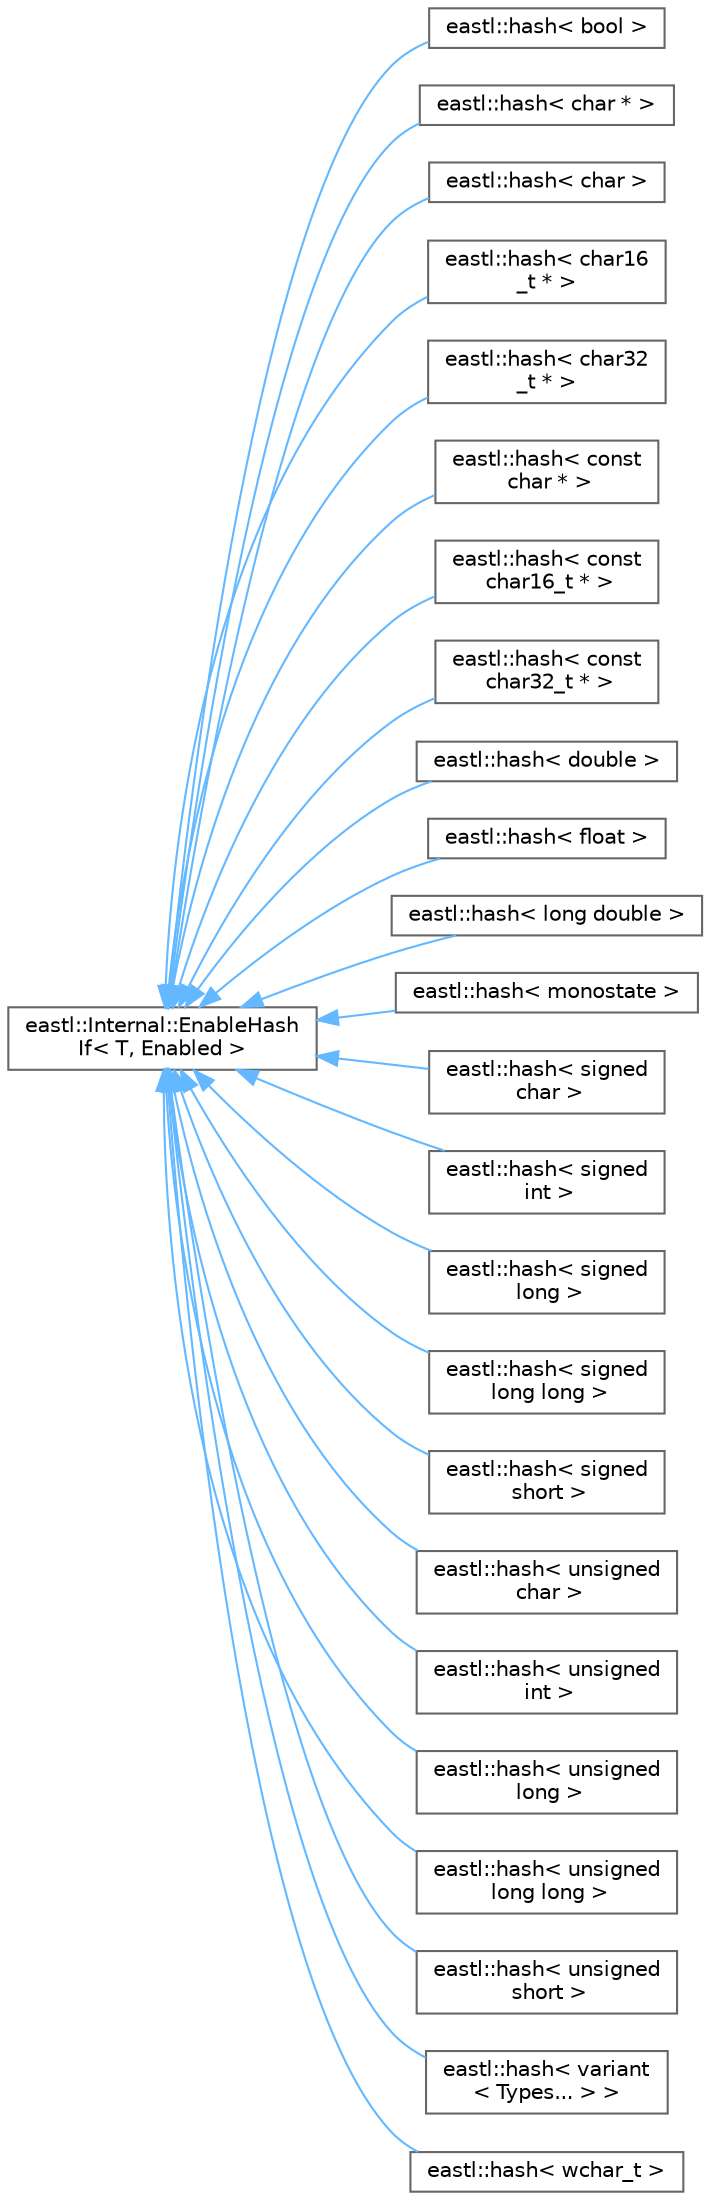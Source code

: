 digraph "类继承关系图"
{
 // LATEX_PDF_SIZE
  bgcolor="transparent";
  edge [fontname=Helvetica,fontsize=10,labelfontname=Helvetica,labelfontsize=10];
  node [fontname=Helvetica,fontsize=10,shape=box,height=0.2,width=0.4];
  rankdir="LR";
  Node0 [id="Node000000",label="eastl::Internal::EnableHash\lIf\< T, Enabled \>",height=0.2,width=0.4,color="grey40", fillcolor="white", style="filled",URL="$structeastl_1_1_internal_1_1_enable_hash_if.html",tooltip=" "];
  Node0 -> Node1 [id="edge831_Node000000_Node000001",dir="back",color="steelblue1",style="solid",tooltip=" "];
  Node1 [id="Node000001",label="eastl::hash\< bool \>",height=0.2,width=0.4,color="grey40", fillcolor="white", style="filled",URL="$structeastl_1_1hash_3_01bool_01_4.html",tooltip=" "];
  Node0 -> Node2 [id="edge832_Node000000_Node000002",dir="back",color="steelblue1",style="solid",tooltip=" "];
  Node2 [id="Node000002",label="eastl::hash\< char * \>",height=0.2,width=0.4,color="grey40", fillcolor="white", style="filled",URL="$structeastl_1_1hash_3_01char_01_5_01_4.html",tooltip=" "];
  Node0 -> Node3 [id="edge833_Node000000_Node000003",dir="back",color="steelblue1",style="solid",tooltip=" "];
  Node3 [id="Node000003",label="eastl::hash\< char \>",height=0.2,width=0.4,color="grey40", fillcolor="white", style="filled",URL="$structeastl_1_1hash_3_01char_01_4.html",tooltip=" "];
  Node0 -> Node4 [id="edge834_Node000000_Node000004",dir="back",color="steelblue1",style="solid",tooltip=" "];
  Node4 [id="Node000004",label="eastl::hash\< char16\l_t * \>",height=0.2,width=0.4,color="grey40", fillcolor="white", style="filled",URL="$structeastl_1_1hash_3_01char16__t_01_5_01_4.html",tooltip=" "];
  Node0 -> Node5 [id="edge835_Node000000_Node000005",dir="back",color="steelblue1",style="solid",tooltip=" "];
  Node5 [id="Node000005",label="eastl::hash\< char32\l_t * \>",height=0.2,width=0.4,color="grey40", fillcolor="white", style="filled",URL="$structeastl_1_1hash_3_01char32__t_01_5_01_4.html",tooltip=" "];
  Node0 -> Node6 [id="edge836_Node000000_Node000006",dir="back",color="steelblue1",style="solid",tooltip=" "];
  Node6 [id="Node000006",label="eastl::hash\< const\l char * \>",height=0.2,width=0.4,color="grey40", fillcolor="white", style="filled",URL="$structeastl_1_1hash_3_01const_01char_01_5_01_4.html",tooltip=" "];
  Node0 -> Node7 [id="edge837_Node000000_Node000007",dir="back",color="steelblue1",style="solid",tooltip=" "];
  Node7 [id="Node000007",label="eastl::hash\< const\l char16_t * \>",height=0.2,width=0.4,color="grey40", fillcolor="white", style="filled",URL="$structeastl_1_1hash_3_01const_01char16__t_01_5_01_4.html",tooltip=" "];
  Node0 -> Node8 [id="edge838_Node000000_Node000008",dir="back",color="steelblue1",style="solid",tooltip=" "];
  Node8 [id="Node000008",label="eastl::hash\< const\l char32_t * \>",height=0.2,width=0.4,color="grey40", fillcolor="white", style="filled",URL="$structeastl_1_1hash_3_01const_01char32__t_01_5_01_4.html",tooltip=" "];
  Node0 -> Node9 [id="edge839_Node000000_Node000009",dir="back",color="steelblue1",style="solid",tooltip=" "];
  Node9 [id="Node000009",label="eastl::hash\< double \>",height=0.2,width=0.4,color="grey40", fillcolor="white", style="filled",URL="$structeastl_1_1hash_3_01double_01_4.html",tooltip=" "];
  Node0 -> Node10 [id="edge840_Node000000_Node000010",dir="back",color="steelblue1",style="solid",tooltip=" "];
  Node10 [id="Node000010",label="eastl::hash\< float \>",height=0.2,width=0.4,color="grey40", fillcolor="white", style="filled",URL="$structeastl_1_1hash_3_01float_01_4.html",tooltip=" "];
  Node0 -> Node11 [id="edge841_Node000000_Node000011",dir="back",color="steelblue1",style="solid",tooltip=" "];
  Node11 [id="Node000011",label="eastl::hash\< long double \>",height=0.2,width=0.4,color="grey40", fillcolor="white", style="filled",URL="$structeastl_1_1hash_3_01long_01double_01_4.html",tooltip=" "];
  Node0 -> Node12 [id="edge842_Node000000_Node000012",dir="back",color="steelblue1",style="solid",tooltip=" "];
  Node12 [id="Node000012",label="eastl::hash\< monostate \>",height=0.2,width=0.4,color="grey40", fillcolor="white", style="filled",URL="$structeastl_1_1hash_3_01monostate_01_4.html",tooltip=" "];
  Node0 -> Node13 [id="edge843_Node000000_Node000013",dir="back",color="steelblue1",style="solid",tooltip=" "];
  Node13 [id="Node000013",label="eastl::hash\< signed\l char \>",height=0.2,width=0.4,color="grey40", fillcolor="white", style="filled",URL="$structeastl_1_1hash_3_01signed_01char_01_4.html",tooltip=" "];
  Node0 -> Node14 [id="edge844_Node000000_Node000014",dir="back",color="steelblue1",style="solid",tooltip=" "];
  Node14 [id="Node000014",label="eastl::hash\< signed\l int \>",height=0.2,width=0.4,color="grey40", fillcolor="white", style="filled",URL="$structeastl_1_1hash_3_01signed_01int_01_4.html",tooltip=" "];
  Node0 -> Node15 [id="edge845_Node000000_Node000015",dir="back",color="steelblue1",style="solid",tooltip=" "];
  Node15 [id="Node000015",label="eastl::hash\< signed\l long \>",height=0.2,width=0.4,color="grey40", fillcolor="white", style="filled",URL="$structeastl_1_1hash_3_01signed_01long_01_4.html",tooltip=" "];
  Node0 -> Node16 [id="edge846_Node000000_Node000016",dir="back",color="steelblue1",style="solid",tooltip=" "];
  Node16 [id="Node000016",label="eastl::hash\< signed\l long long \>",height=0.2,width=0.4,color="grey40", fillcolor="white", style="filled",URL="$structeastl_1_1hash_3_01signed_01long_01long_01_4.html",tooltip=" "];
  Node0 -> Node17 [id="edge847_Node000000_Node000017",dir="back",color="steelblue1",style="solid",tooltip=" "];
  Node17 [id="Node000017",label="eastl::hash\< signed\l short \>",height=0.2,width=0.4,color="grey40", fillcolor="white", style="filled",URL="$structeastl_1_1hash_3_01signed_01short_01_4.html",tooltip=" "];
  Node0 -> Node18 [id="edge848_Node000000_Node000018",dir="back",color="steelblue1",style="solid",tooltip=" "];
  Node18 [id="Node000018",label="eastl::hash\< unsigned\l char \>",height=0.2,width=0.4,color="grey40", fillcolor="white", style="filled",URL="$structeastl_1_1hash_3_01unsigned_01char_01_4.html",tooltip=" "];
  Node0 -> Node19 [id="edge849_Node000000_Node000019",dir="back",color="steelblue1",style="solid",tooltip=" "];
  Node19 [id="Node000019",label="eastl::hash\< unsigned\l int \>",height=0.2,width=0.4,color="grey40", fillcolor="white", style="filled",URL="$structeastl_1_1hash_3_01unsigned_01int_01_4.html",tooltip=" "];
  Node0 -> Node20 [id="edge850_Node000000_Node000020",dir="back",color="steelblue1",style="solid",tooltip=" "];
  Node20 [id="Node000020",label="eastl::hash\< unsigned\l long \>",height=0.2,width=0.4,color="grey40", fillcolor="white", style="filled",URL="$structeastl_1_1hash_3_01unsigned_01long_01_4.html",tooltip=" "];
  Node0 -> Node21 [id="edge851_Node000000_Node000021",dir="back",color="steelblue1",style="solid",tooltip=" "];
  Node21 [id="Node000021",label="eastl::hash\< unsigned\l long long \>",height=0.2,width=0.4,color="grey40", fillcolor="white", style="filled",URL="$structeastl_1_1hash_3_01unsigned_01long_01long_01_4.html",tooltip=" "];
  Node0 -> Node22 [id="edge852_Node000000_Node000022",dir="back",color="steelblue1",style="solid",tooltip=" "];
  Node22 [id="Node000022",label="eastl::hash\< unsigned\l short \>",height=0.2,width=0.4,color="grey40", fillcolor="white", style="filled",URL="$structeastl_1_1hash_3_01unsigned_01short_01_4.html",tooltip=" "];
  Node0 -> Node23 [id="edge853_Node000000_Node000023",dir="back",color="steelblue1",style="solid",tooltip=" "];
  Node23 [id="Node000023",label="eastl::hash\< variant\l\< Types... \> \>",height=0.2,width=0.4,color="grey40", fillcolor="white", style="filled",URL="$structeastl_1_1hash_3_01variant_3_01_types_8_8_8_01_4_01_4.html",tooltip=" "];
  Node0 -> Node24 [id="edge854_Node000000_Node000024",dir="back",color="steelblue1",style="solid",tooltip=" "];
  Node24 [id="Node000024",label="eastl::hash\< wchar_t \>",height=0.2,width=0.4,color="grey40", fillcolor="white", style="filled",URL="$structeastl_1_1hash_3_01wchar__t_01_4.html",tooltip=" "];
}
